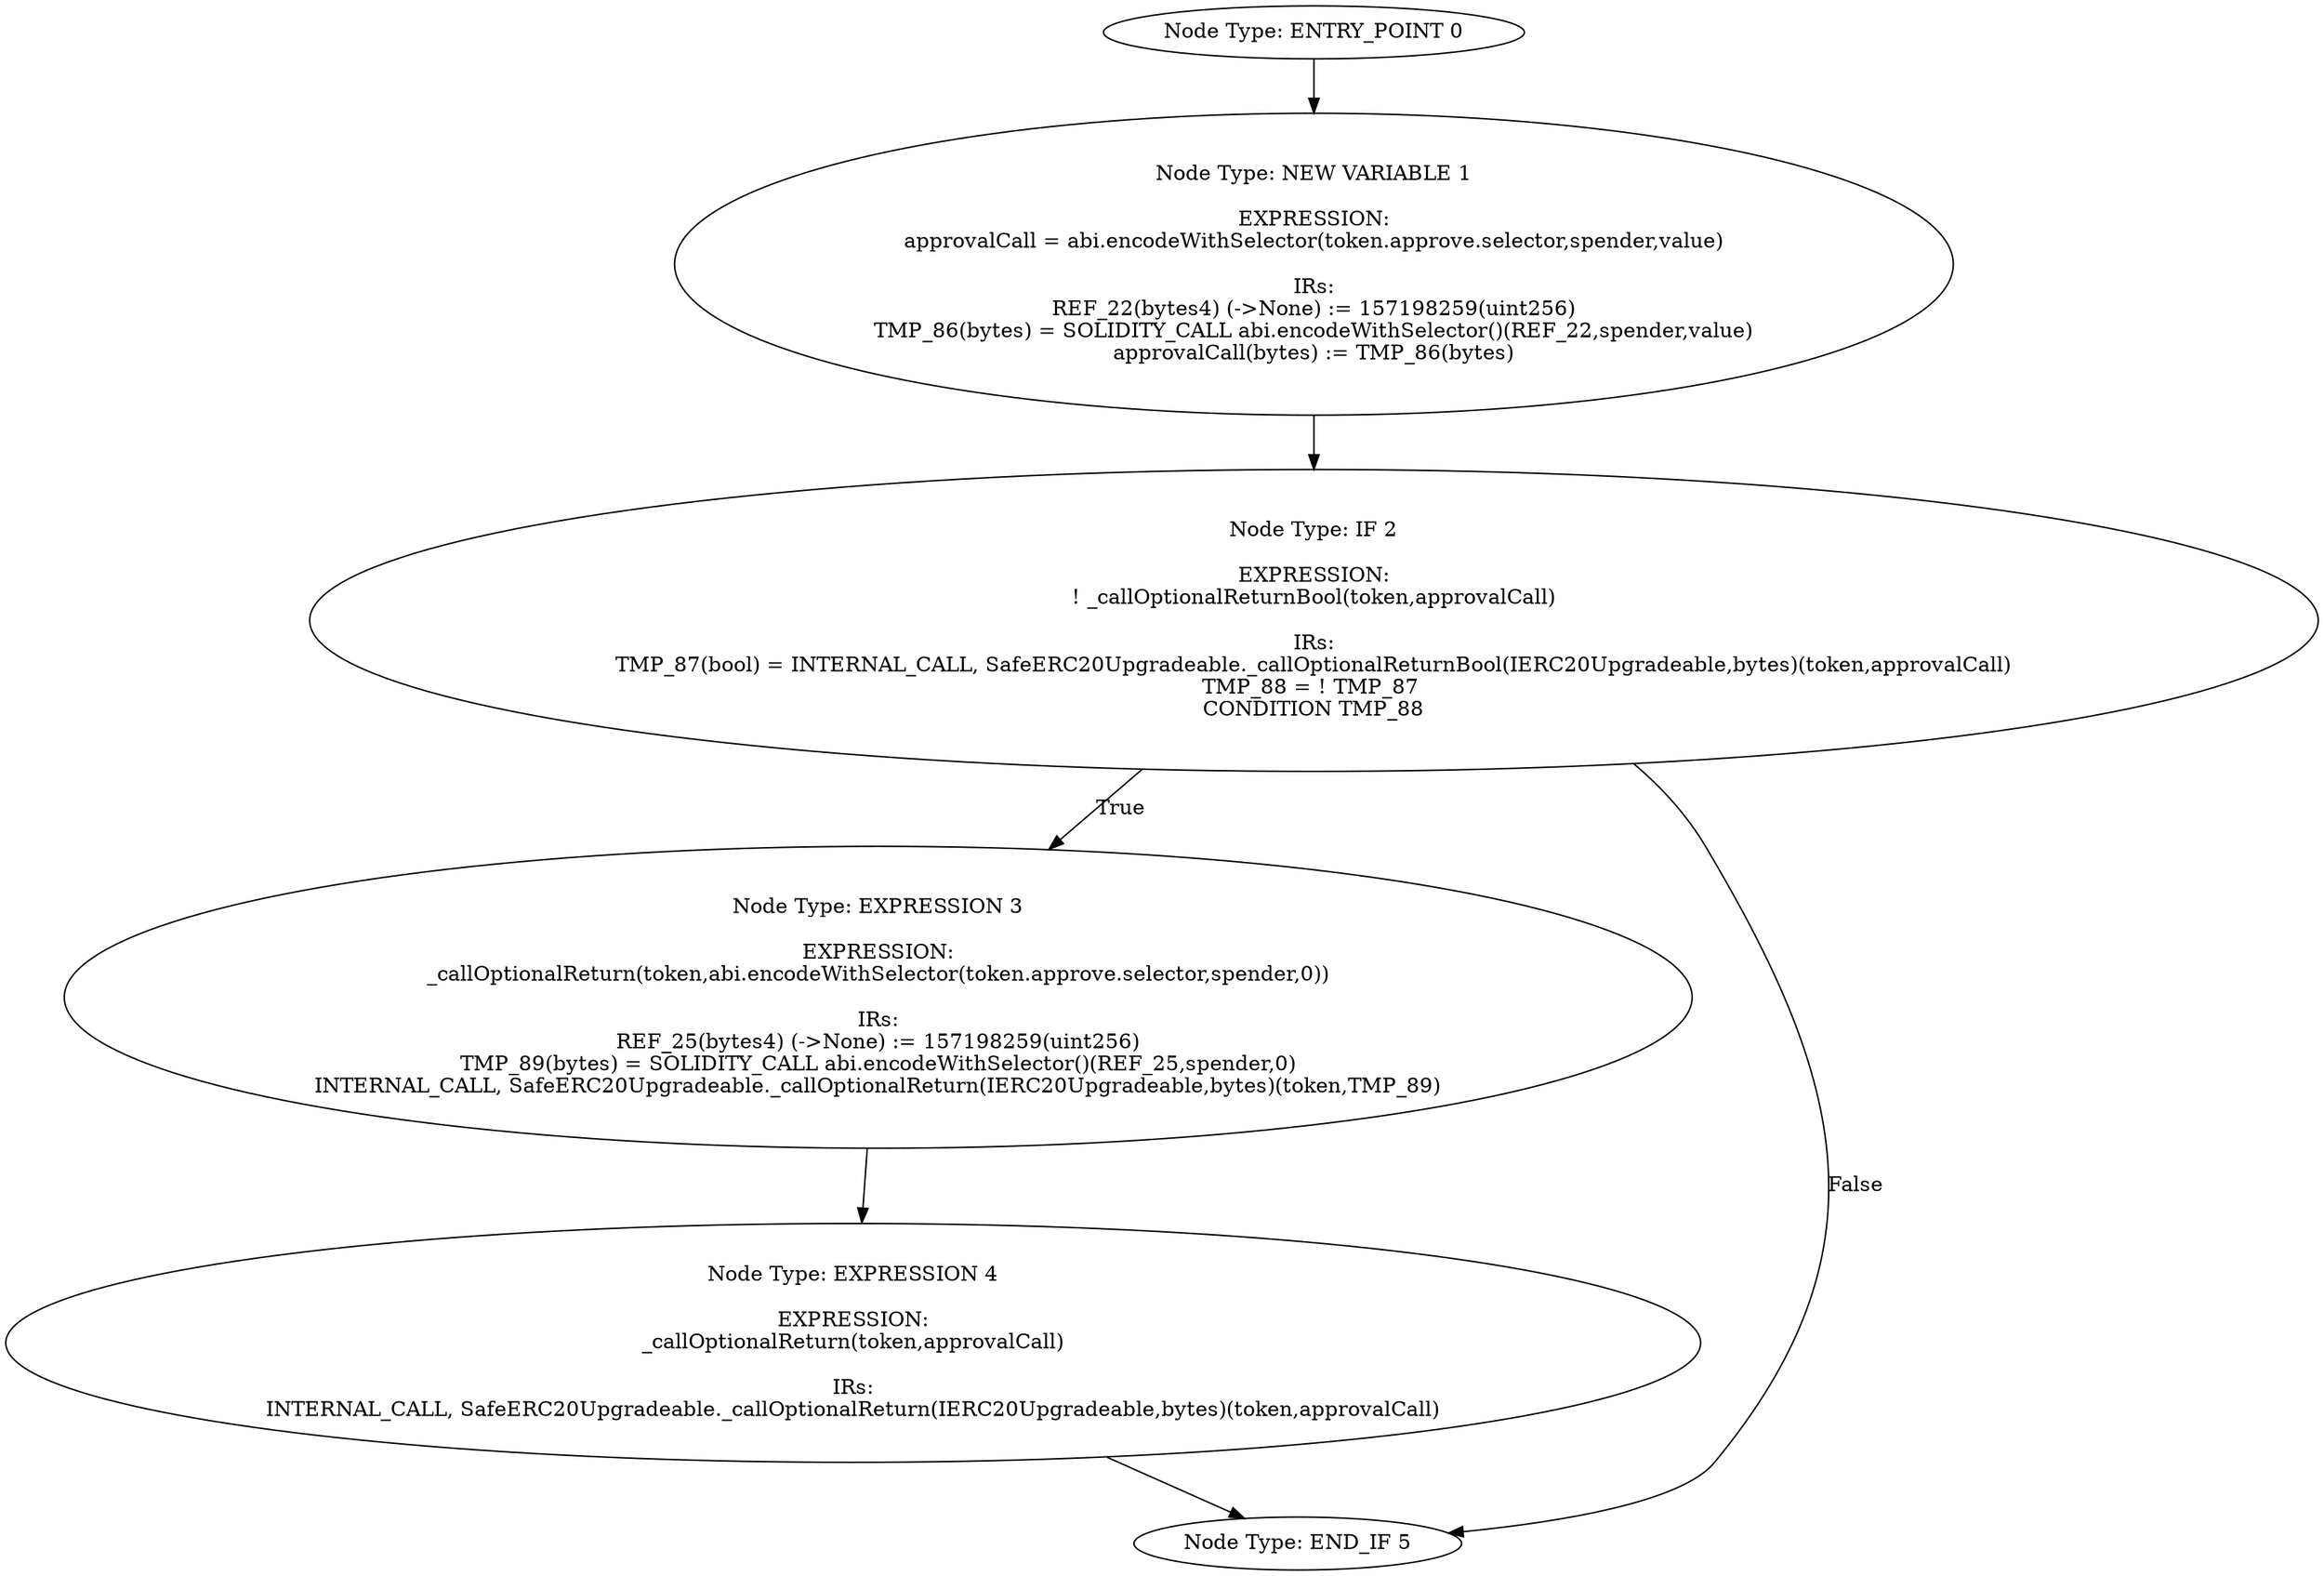 digraph{
0[label="Node Type: ENTRY_POINT 0
"];
0->1;
1[label="Node Type: NEW VARIABLE 1

EXPRESSION:
approvalCall = abi.encodeWithSelector(token.approve.selector,spender,value)

IRs:
REF_22(bytes4) (->None) := 157198259(uint256)
TMP_86(bytes) = SOLIDITY_CALL abi.encodeWithSelector()(REF_22,spender,value)
approvalCall(bytes) := TMP_86(bytes)"];
1->2;
2[label="Node Type: IF 2

EXPRESSION:
! _callOptionalReturnBool(token,approvalCall)

IRs:
TMP_87(bool) = INTERNAL_CALL, SafeERC20Upgradeable._callOptionalReturnBool(IERC20Upgradeable,bytes)(token,approvalCall)
TMP_88 = ! TMP_87 
CONDITION TMP_88"];
2->3[label="True"];
2->5[label="False"];
3[label="Node Type: EXPRESSION 3

EXPRESSION:
_callOptionalReturn(token,abi.encodeWithSelector(token.approve.selector,spender,0))

IRs:
REF_25(bytes4) (->None) := 157198259(uint256)
TMP_89(bytes) = SOLIDITY_CALL abi.encodeWithSelector()(REF_25,spender,0)
INTERNAL_CALL, SafeERC20Upgradeable._callOptionalReturn(IERC20Upgradeable,bytes)(token,TMP_89)"];
3->4;
4[label="Node Type: EXPRESSION 4

EXPRESSION:
_callOptionalReturn(token,approvalCall)

IRs:
INTERNAL_CALL, SafeERC20Upgradeable._callOptionalReturn(IERC20Upgradeable,bytes)(token,approvalCall)"];
4->5;
5[label="Node Type: END_IF 5
"];
}
